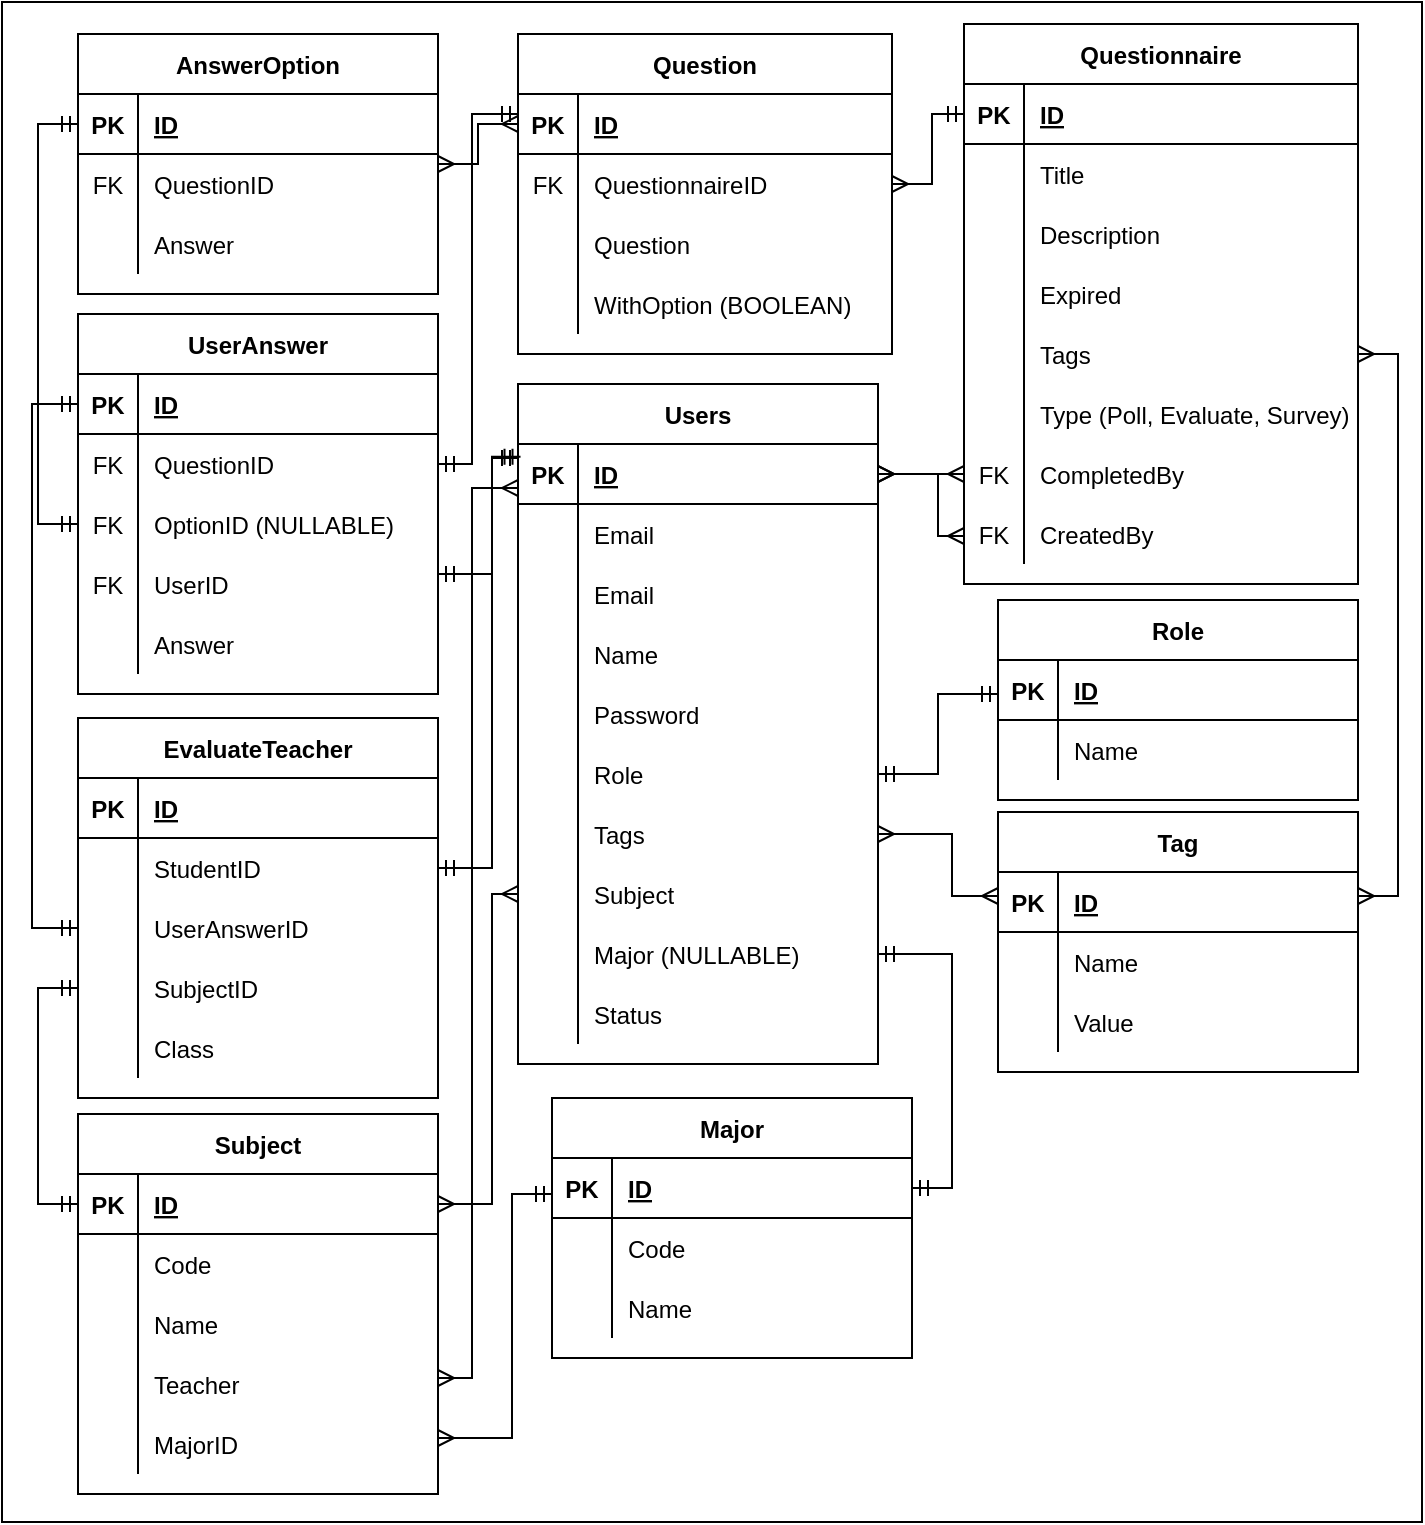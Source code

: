 <mxfile version="17.4.2" type="device"><diagram id="3YgNEYQCMp4vvyqyQQeT" name="erd"><mxGraphModel dx="1407" dy="913" grid="1" gridSize="10" guides="1" tooltips="1" connect="1" arrows="1" fold="1" page="1" pageScale="1" pageWidth="850" pageHeight="1100" math="0" shadow="0"><root><mxCell id="0"/><mxCell id="1" parent="0"/><mxCell id="b_X0s2u22lbm7Nr2Zkq0-20" value="" style="rounded=0;whiteSpace=wrap;html=1;" vertex="1" parent="1"><mxGeometry x="55" y="82" width="710" height="760" as="geometry"/></mxCell><mxCell id="YZ8u1gc_6XHTJuvdnjPR-2" value="Users" style="shape=table;startSize=30;container=1;collapsible=1;childLayout=tableLayout;fixedRows=1;rowLines=0;fontStyle=1;align=center;resizeLast=1;" parent="1" vertex="1"><mxGeometry x="313" y="273" width="180" height="340" as="geometry"/></mxCell><mxCell id="YZ8u1gc_6XHTJuvdnjPR-3" value="" style="shape=tableRow;horizontal=0;startSize=0;swimlaneHead=0;swimlaneBody=0;fillColor=none;collapsible=0;dropTarget=0;points=[[0,0.5],[1,0.5]];portConstraint=eastwest;top=0;left=0;right=0;bottom=1;" parent="YZ8u1gc_6XHTJuvdnjPR-2" vertex="1"><mxGeometry y="30" width="180" height="30" as="geometry"/></mxCell><mxCell id="YZ8u1gc_6XHTJuvdnjPR-4" value="PK" style="shape=partialRectangle;connectable=0;fillColor=none;top=0;left=0;bottom=0;right=0;fontStyle=1;overflow=hidden;" parent="YZ8u1gc_6XHTJuvdnjPR-3" vertex="1"><mxGeometry width="30" height="30" as="geometry"><mxRectangle width="30" height="30" as="alternateBounds"/></mxGeometry></mxCell><mxCell id="YZ8u1gc_6XHTJuvdnjPR-5" value="ID" style="shape=partialRectangle;connectable=0;fillColor=none;top=0;left=0;bottom=0;right=0;align=left;spacingLeft=6;fontStyle=5;overflow=hidden;" parent="YZ8u1gc_6XHTJuvdnjPR-3" vertex="1"><mxGeometry x="30" width="150" height="30" as="geometry"><mxRectangle width="150" height="30" as="alternateBounds"/></mxGeometry></mxCell><mxCell id="_984XQsvnA3nPtuHaX0--19" value="" style="shape=tableRow;horizontal=0;startSize=0;swimlaneHead=0;swimlaneBody=0;fillColor=none;collapsible=0;dropTarget=0;points=[[0,0.5],[1,0.5]];portConstraint=eastwest;top=0;left=0;right=0;bottom=0;" parent="YZ8u1gc_6XHTJuvdnjPR-2" vertex="1"><mxGeometry y="60" width="180" height="30" as="geometry"/></mxCell><mxCell id="_984XQsvnA3nPtuHaX0--20" value="" style="shape=partialRectangle;connectable=0;fillColor=none;top=0;left=0;bottom=0;right=0;editable=1;overflow=hidden;" parent="_984XQsvnA3nPtuHaX0--19" vertex="1"><mxGeometry width="30" height="30" as="geometry"><mxRectangle width="30" height="30" as="alternateBounds"/></mxGeometry></mxCell><mxCell id="_984XQsvnA3nPtuHaX0--21" value="Email" style="shape=partialRectangle;connectable=0;fillColor=none;top=0;left=0;bottom=0;right=0;align=left;spacingLeft=6;overflow=hidden;" parent="_984XQsvnA3nPtuHaX0--19" vertex="1"><mxGeometry x="30" width="150" height="30" as="geometry"><mxRectangle width="150" height="30" as="alternateBounds"/></mxGeometry></mxCell><mxCell id="YZ8u1gc_6XHTJuvdnjPR-6" value="" style="shape=tableRow;horizontal=0;startSize=0;swimlaneHead=0;swimlaneBody=0;fillColor=none;collapsible=0;dropTarget=0;points=[[0,0.5],[1,0.5]];portConstraint=eastwest;top=0;left=0;right=0;bottom=0;" parent="YZ8u1gc_6XHTJuvdnjPR-2" vertex="1"><mxGeometry y="90" width="180" height="30" as="geometry"/></mxCell><mxCell id="YZ8u1gc_6XHTJuvdnjPR-7" value="" style="shape=partialRectangle;connectable=0;fillColor=none;top=0;left=0;bottom=0;right=0;editable=1;overflow=hidden;" parent="YZ8u1gc_6XHTJuvdnjPR-6" vertex="1"><mxGeometry width="30" height="30" as="geometry"><mxRectangle width="30" height="30" as="alternateBounds"/></mxGeometry></mxCell><mxCell id="YZ8u1gc_6XHTJuvdnjPR-8" value="Email" style="shape=partialRectangle;connectable=0;fillColor=none;top=0;left=0;bottom=0;right=0;align=left;spacingLeft=6;overflow=hidden;" parent="YZ8u1gc_6XHTJuvdnjPR-6" vertex="1"><mxGeometry x="30" width="150" height="30" as="geometry"><mxRectangle width="150" height="30" as="alternateBounds"/></mxGeometry></mxCell><mxCell id="YZ8u1gc_6XHTJuvdnjPR-9" value="" style="shape=tableRow;horizontal=0;startSize=0;swimlaneHead=0;swimlaneBody=0;fillColor=none;collapsible=0;dropTarget=0;points=[[0,0.5],[1,0.5]];portConstraint=eastwest;top=0;left=0;right=0;bottom=0;" parent="YZ8u1gc_6XHTJuvdnjPR-2" vertex="1"><mxGeometry y="120" width="180" height="30" as="geometry"/></mxCell><mxCell id="YZ8u1gc_6XHTJuvdnjPR-10" value="" style="shape=partialRectangle;connectable=0;fillColor=none;top=0;left=0;bottom=0;right=0;editable=1;overflow=hidden;" parent="YZ8u1gc_6XHTJuvdnjPR-9" vertex="1"><mxGeometry width="30" height="30" as="geometry"><mxRectangle width="30" height="30" as="alternateBounds"/></mxGeometry></mxCell><mxCell id="YZ8u1gc_6XHTJuvdnjPR-11" value="Name" style="shape=partialRectangle;connectable=0;fillColor=none;top=0;left=0;bottom=0;right=0;align=left;spacingLeft=6;overflow=hidden;" parent="YZ8u1gc_6XHTJuvdnjPR-9" vertex="1"><mxGeometry x="30" width="150" height="30" as="geometry"><mxRectangle width="150" height="30" as="alternateBounds"/></mxGeometry></mxCell><mxCell id="YZ8u1gc_6XHTJuvdnjPR-12" value="" style="shape=tableRow;horizontal=0;startSize=0;swimlaneHead=0;swimlaneBody=0;fillColor=none;collapsible=0;dropTarget=0;points=[[0,0.5],[1,0.5]];portConstraint=eastwest;top=0;left=0;right=0;bottom=0;" parent="YZ8u1gc_6XHTJuvdnjPR-2" vertex="1"><mxGeometry y="150" width="180" height="30" as="geometry"/></mxCell><mxCell id="YZ8u1gc_6XHTJuvdnjPR-13" value="" style="shape=partialRectangle;connectable=0;fillColor=none;top=0;left=0;bottom=0;right=0;editable=1;overflow=hidden;" parent="YZ8u1gc_6XHTJuvdnjPR-12" vertex="1"><mxGeometry width="30" height="30" as="geometry"><mxRectangle width="30" height="30" as="alternateBounds"/></mxGeometry></mxCell><mxCell id="YZ8u1gc_6XHTJuvdnjPR-14" value="Password" style="shape=partialRectangle;connectable=0;fillColor=none;top=0;left=0;bottom=0;right=0;align=left;spacingLeft=6;overflow=hidden;" parent="YZ8u1gc_6XHTJuvdnjPR-12" vertex="1"><mxGeometry x="30" width="150" height="30" as="geometry"><mxRectangle width="150" height="30" as="alternateBounds"/></mxGeometry></mxCell><mxCell id="YZ8u1gc_6XHTJuvdnjPR-15" value="" style="shape=tableRow;horizontal=0;startSize=0;swimlaneHead=0;swimlaneBody=0;fillColor=none;collapsible=0;dropTarget=0;points=[[0,0.5],[1,0.5]];portConstraint=eastwest;top=0;left=0;right=0;bottom=0;" parent="YZ8u1gc_6XHTJuvdnjPR-2" vertex="1"><mxGeometry y="180" width="180" height="30" as="geometry"/></mxCell><mxCell id="YZ8u1gc_6XHTJuvdnjPR-16" value="" style="shape=partialRectangle;connectable=0;fillColor=none;top=0;left=0;bottom=0;right=0;editable=1;overflow=hidden;" parent="YZ8u1gc_6XHTJuvdnjPR-15" vertex="1"><mxGeometry width="30" height="30" as="geometry"><mxRectangle width="30" height="30" as="alternateBounds"/></mxGeometry></mxCell><mxCell id="YZ8u1gc_6XHTJuvdnjPR-17" value="Role" style="shape=partialRectangle;connectable=0;fillColor=none;top=0;left=0;bottom=0;right=0;align=left;spacingLeft=6;overflow=hidden;" parent="YZ8u1gc_6XHTJuvdnjPR-15" vertex="1"><mxGeometry x="30" width="150" height="30" as="geometry"><mxRectangle width="150" height="30" as="alternateBounds"/></mxGeometry></mxCell><mxCell id="YZ8u1gc_6XHTJuvdnjPR-18" value="" style="shape=tableRow;horizontal=0;startSize=0;swimlaneHead=0;swimlaneBody=0;fillColor=none;collapsible=0;dropTarget=0;points=[[0,0.5],[1,0.5]];portConstraint=eastwest;top=0;left=0;right=0;bottom=0;" parent="YZ8u1gc_6XHTJuvdnjPR-2" vertex="1"><mxGeometry y="210" width="180" height="30" as="geometry"/></mxCell><mxCell id="YZ8u1gc_6XHTJuvdnjPR-19" value="" style="shape=partialRectangle;connectable=0;fillColor=none;top=0;left=0;bottom=0;right=0;editable=1;overflow=hidden;" parent="YZ8u1gc_6XHTJuvdnjPR-18" vertex="1"><mxGeometry width="30" height="30" as="geometry"><mxRectangle width="30" height="30" as="alternateBounds"/></mxGeometry></mxCell><mxCell id="YZ8u1gc_6XHTJuvdnjPR-20" value="Tags" style="shape=partialRectangle;connectable=0;fillColor=none;top=0;left=0;bottom=0;right=0;align=left;spacingLeft=6;overflow=hidden;" parent="YZ8u1gc_6XHTJuvdnjPR-18" vertex="1"><mxGeometry x="30" width="150" height="30" as="geometry"><mxRectangle width="150" height="30" as="alternateBounds"/></mxGeometry></mxCell><mxCell id="_984XQsvnA3nPtuHaX0--1" value="" style="shape=tableRow;horizontal=0;startSize=0;swimlaneHead=0;swimlaneBody=0;fillColor=none;collapsible=0;dropTarget=0;points=[[0,0.5],[1,0.5]];portConstraint=eastwest;top=0;left=0;right=0;bottom=0;" parent="YZ8u1gc_6XHTJuvdnjPR-2" vertex="1"><mxGeometry y="240" width="180" height="30" as="geometry"/></mxCell><mxCell id="_984XQsvnA3nPtuHaX0--2" value="" style="shape=partialRectangle;connectable=0;fillColor=none;top=0;left=0;bottom=0;right=0;editable=1;overflow=hidden;" parent="_984XQsvnA3nPtuHaX0--1" vertex="1"><mxGeometry width="30" height="30" as="geometry"><mxRectangle width="30" height="30" as="alternateBounds"/></mxGeometry></mxCell><mxCell id="_984XQsvnA3nPtuHaX0--3" value="Subject" style="shape=partialRectangle;connectable=0;fillColor=none;top=0;left=0;bottom=0;right=0;align=left;spacingLeft=6;overflow=hidden;" parent="_984XQsvnA3nPtuHaX0--1" vertex="1"><mxGeometry x="30" width="150" height="30" as="geometry"><mxRectangle width="150" height="30" as="alternateBounds"/></mxGeometry></mxCell><mxCell id="_984XQsvnA3nPtuHaX0--4" value="" style="shape=tableRow;horizontal=0;startSize=0;swimlaneHead=0;swimlaneBody=0;fillColor=none;collapsible=0;dropTarget=0;points=[[0,0.5],[1,0.5]];portConstraint=eastwest;top=0;left=0;right=0;bottom=0;" parent="YZ8u1gc_6XHTJuvdnjPR-2" vertex="1"><mxGeometry y="270" width="180" height="30" as="geometry"/></mxCell><mxCell id="_984XQsvnA3nPtuHaX0--5" value="" style="shape=partialRectangle;connectable=0;fillColor=none;top=0;left=0;bottom=0;right=0;editable=1;overflow=hidden;" parent="_984XQsvnA3nPtuHaX0--4" vertex="1"><mxGeometry width="30" height="30" as="geometry"><mxRectangle width="30" height="30" as="alternateBounds"/></mxGeometry></mxCell><mxCell id="_984XQsvnA3nPtuHaX0--6" value="Major (NULLABLE)" style="shape=partialRectangle;connectable=0;fillColor=none;top=0;left=0;bottom=0;right=0;align=left;spacingLeft=6;overflow=hidden;" parent="_984XQsvnA3nPtuHaX0--4" vertex="1"><mxGeometry x="30" width="150" height="30" as="geometry"><mxRectangle width="150" height="30" as="alternateBounds"/></mxGeometry></mxCell><mxCell id="_984XQsvnA3nPtuHaX0--7" value="" style="shape=tableRow;horizontal=0;startSize=0;swimlaneHead=0;swimlaneBody=0;fillColor=none;collapsible=0;dropTarget=0;points=[[0,0.5],[1,0.5]];portConstraint=eastwest;top=0;left=0;right=0;bottom=0;" parent="YZ8u1gc_6XHTJuvdnjPR-2" vertex="1"><mxGeometry y="300" width="180" height="30" as="geometry"/></mxCell><mxCell id="_984XQsvnA3nPtuHaX0--8" value="" style="shape=partialRectangle;connectable=0;fillColor=none;top=0;left=0;bottom=0;right=0;editable=1;overflow=hidden;" parent="_984XQsvnA3nPtuHaX0--7" vertex="1"><mxGeometry width="30" height="30" as="geometry"><mxRectangle width="30" height="30" as="alternateBounds"/></mxGeometry></mxCell><mxCell id="_984XQsvnA3nPtuHaX0--9" value="Status" style="shape=partialRectangle;connectable=0;fillColor=none;top=0;left=0;bottom=0;right=0;align=left;spacingLeft=6;overflow=hidden;" parent="_984XQsvnA3nPtuHaX0--7" vertex="1"><mxGeometry x="30" width="150" height="30" as="geometry"><mxRectangle width="150" height="30" as="alternateBounds"/></mxGeometry></mxCell><mxCell id="YZ8u1gc_6XHTJuvdnjPR-21" value="Subject" style="shape=table;startSize=30;container=1;collapsible=1;childLayout=tableLayout;fixedRows=1;rowLines=0;fontStyle=1;align=center;resizeLast=1;" parent="1" vertex="1"><mxGeometry x="93" y="638" width="180" height="190" as="geometry"/></mxCell><mxCell id="YZ8u1gc_6XHTJuvdnjPR-22" value="" style="shape=tableRow;horizontal=0;startSize=0;swimlaneHead=0;swimlaneBody=0;fillColor=none;collapsible=0;dropTarget=0;points=[[0,0.5],[1,0.5]];portConstraint=eastwest;top=0;left=0;right=0;bottom=1;" parent="YZ8u1gc_6XHTJuvdnjPR-21" vertex="1"><mxGeometry y="30" width="180" height="30" as="geometry"/></mxCell><mxCell id="YZ8u1gc_6XHTJuvdnjPR-23" value="PK" style="shape=partialRectangle;connectable=0;fillColor=none;top=0;left=0;bottom=0;right=0;fontStyle=1;overflow=hidden;" parent="YZ8u1gc_6XHTJuvdnjPR-22" vertex="1"><mxGeometry width="30" height="30" as="geometry"><mxRectangle width="30" height="30" as="alternateBounds"/></mxGeometry></mxCell><mxCell id="YZ8u1gc_6XHTJuvdnjPR-24" value="ID" style="shape=partialRectangle;connectable=0;fillColor=none;top=0;left=0;bottom=0;right=0;align=left;spacingLeft=6;fontStyle=5;overflow=hidden;" parent="YZ8u1gc_6XHTJuvdnjPR-22" vertex="1"><mxGeometry x="30" width="150" height="30" as="geometry"><mxRectangle width="150" height="30" as="alternateBounds"/></mxGeometry></mxCell><mxCell id="YZ8u1gc_6XHTJuvdnjPR-25" value="" style="shape=tableRow;horizontal=0;startSize=0;swimlaneHead=0;swimlaneBody=0;fillColor=none;collapsible=0;dropTarget=0;points=[[0,0.5],[1,0.5]];portConstraint=eastwest;top=0;left=0;right=0;bottom=0;" parent="YZ8u1gc_6XHTJuvdnjPR-21" vertex="1"><mxGeometry y="60" width="180" height="30" as="geometry"/></mxCell><mxCell id="YZ8u1gc_6XHTJuvdnjPR-26" value="" style="shape=partialRectangle;connectable=0;fillColor=none;top=0;left=0;bottom=0;right=0;editable=1;overflow=hidden;" parent="YZ8u1gc_6XHTJuvdnjPR-25" vertex="1"><mxGeometry width="30" height="30" as="geometry"><mxRectangle width="30" height="30" as="alternateBounds"/></mxGeometry></mxCell><mxCell id="YZ8u1gc_6XHTJuvdnjPR-27" value="Code" style="shape=partialRectangle;connectable=0;fillColor=none;top=0;left=0;bottom=0;right=0;align=left;spacingLeft=6;overflow=hidden;" parent="YZ8u1gc_6XHTJuvdnjPR-25" vertex="1"><mxGeometry x="30" width="150" height="30" as="geometry"><mxRectangle width="150" height="30" as="alternateBounds"/></mxGeometry></mxCell><mxCell id="YZ8u1gc_6XHTJuvdnjPR-28" value="" style="shape=tableRow;horizontal=0;startSize=0;swimlaneHead=0;swimlaneBody=0;fillColor=none;collapsible=0;dropTarget=0;points=[[0,0.5],[1,0.5]];portConstraint=eastwest;top=0;left=0;right=0;bottom=0;" parent="YZ8u1gc_6XHTJuvdnjPR-21" vertex="1"><mxGeometry y="90" width="180" height="30" as="geometry"/></mxCell><mxCell id="YZ8u1gc_6XHTJuvdnjPR-29" value="" style="shape=partialRectangle;connectable=0;fillColor=none;top=0;left=0;bottom=0;right=0;editable=1;overflow=hidden;" parent="YZ8u1gc_6XHTJuvdnjPR-28" vertex="1"><mxGeometry width="30" height="30" as="geometry"><mxRectangle width="30" height="30" as="alternateBounds"/></mxGeometry></mxCell><mxCell id="YZ8u1gc_6XHTJuvdnjPR-30" value="Name" style="shape=partialRectangle;connectable=0;fillColor=none;top=0;left=0;bottom=0;right=0;align=left;spacingLeft=6;overflow=hidden;" parent="YZ8u1gc_6XHTJuvdnjPR-28" vertex="1"><mxGeometry x="30" width="150" height="30" as="geometry"><mxRectangle width="150" height="30" as="alternateBounds"/></mxGeometry></mxCell><mxCell id="8GpTuyWVhC1dn6VK0BLq-1" value="" style="shape=tableRow;horizontal=0;startSize=0;swimlaneHead=0;swimlaneBody=0;fillColor=none;collapsible=0;dropTarget=0;points=[[0,0.5],[1,0.5]];portConstraint=eastwest;top=0;left=0;right=0;bottom=0;" parent="YZ8u1gc_6XHTJuvdnjPR-21" vertex="1"><mxGeometry y="120" width="180" height="30" as="geometry"/></mxCell><mxCell id="8GpTuyWVhC1dn6VK0BLq-2" value="" style="shape=partialRectangle;connectable=0;fillColor=none;top=0;left=0;bottom=0;right=0;editable=1;overflow=hidden;" parent="8GpTuyWVhC1dn6VK0BLq-1" vertex="1"><mxGeometry width="30" height="30" as="geometry"><mxRectangle width="30" height="30" as="alternateBounds"/></mxGeometry></mxCell><mxCell id="8GpTuyWVhC1dn6VK0BLq-3" value="Teacher" style="shape=partialRectangle;connectable=0;fillColor=none;top=0;left=0;bottom=0;right=0;align=left;spacingLeft=6;overflow=hidden;" parent="8GpTuyWVhC1dn6VK0BLq-1" vertex="1"><mxGeometry x="30" width="150" height="30" as="geometry"><mxRectangle width="150" height="30" as="alternateBounds"/></mxGeometry></mxCell><mxCell id="JrFqJiCWmNEmh9mzJrvE-1" value="" style="shape=tableRow;horizontal=0;startSize=0;swimlaneHead=0;swimlaneBody=0;fillColor=none;collapsible=0;dropTarget=0;points=[[0,0.5],[1,0.5]];portConstraint=eastwest;top=0;left=0;right=0;bottom=0;" parent="YZ8u1gc_6XHTJuvdnjPR-21" vertex="1"><mxGeometry y="150" width="180" height="30" as="geometry"/></mxCell><mxCell id="JrFqJiCWmNEmh9mzJrvE-2" value="" style="shape=partialRectangle;connectable=0;fillColor=none;top=0;left=0;bottom=0;right=0;editable=1;overflow=hidden;" parent="JrFqJiCWmNEmh9mzJrvE-1" vertex="1"><mxGeometry width="30" height="30" as="geometry"><mxRectangle width="30" height="30" as="alternateBounds"/></mxGeometry></mxCell><mxCell id="JrFqJiCWmNEmh9mzJrvE-3" value="MajorID" style="shape=partialRectangle;connectable=0;fillColor=none;top=0;left=0;bottom=0;right=0;align=left;spacingLeft=6;overflow=hidden;" parent="JrFqJiCWmNEmh9mzJrvE-1" vertex="1"><mxGeometry x="30" width="150" height="30" as="geometry"><mxRectangle width="150" height="30" as="alternateBounds"/></mxGeometry></mxCell><mxCell id="YZ8u1gc_6XHTJuvdnjPR-117" value="Role" style="shape=table;startSize=30;container=1;collapsible=1;childLayout=tableLayout;fixedRows=1;rowLines=0;fontStyle=1;align=center;resizeLast=1;" parent="1" vertex="1"><mxGeometry x="553" y="381" width="180" height="100" as="geometry"/></mxCell><mxCell id="YZ8u1gc_6XHTJuvdnjPR-118" value="" style="shape=tableRow;horizontal=0;startSize=0;swimlaneHead=0;swimlaneBody=0;fillColor=none;collapsible=0;dropTarget=0;points=[[0,0.5],[1,0.5]];portConstraint=eastwest;top=0;left=0;right=0;bottom=1;" parent="YZ8u1gc_6XHTJuvdnjPR-117" vertex="1"><mxGeometry y="30" width="180" height="30" as="geometry"/></mxCell><mxCell id="YZ8u1gc_6XHTJuvdnjPR-119" value="PK" style="shape=partialRectangle;connectable=0;fillColor=none;top=0;left=0;bottom=0;right=0;fontStyle=1;overflow=hidden;" parent="YZ8u1gc_6XHTJuvdnjPR-118" vertex="1"><mxGeometry width="30" height="30" as="geometry"><mxRectangle width="30" height="30" as="alternateBounds"/></mxGeometry></mxCell><mxCell id="YZ8u1gc_6XHTJuvdnjPR-120" value="ID" style="shape=partialRectangle;connectable=0;fillColor=none;top=0;left=0;bottom=0;right=0;align=left;spacingLeft=6;fontStyle=5;overflow=hidden;" parent="YZ8u1gc_6XHTJuvdnjPR-118" vertex="1"><mxGeometry x="30" width="150" height="30" as="geometry"><mxRectangle width="150" height="30" as="alternateBounds"/></mxGeometry></mxCell><mxCell id="YZ8u1gc_6XHTJuvdnjPR-121" value="" style="shape=tableRow;horizontal=0;startSize=0;swimlaneHead=0;swimlaneBody=0;fillColor=none;collapsible=0;dropTarget=0;points=[[0,0.5],[1,0.5]];portConstraint=eastwest;top=0;left=0;right=0;bottom=0;" parent="YZ8u1gc_6XHTJuvdnjPR-117" vertex="1"><mxGeometry y="60" width="180" height="30" as="geometry"/></mxCell><mxCell id="YZ8u1gc_6XHTJuvdnjPR-122" value="" style="shape=partialRectangle;connectable=0;fillColor=none;top=0;left=0;bottom=0;right=0;editable=1;overflow=hidden;" parent="YZ8u1gc_6XHTJuvdnjPR-121" vertex="1"><mxGeometry width="30" height="30" as="geometry"><mxRectangle width="30" height="30" as="alternateBounds"/></mxGeometry></mxCell><mxCell id="YZ8u1gc_6XHTJuvdnjPR-123" value="Name" style="shape=partialRectangle;connectable=0;fillColor=none;top=0;left=0;bottom=0;right=0;align=left;spacingLeft=6;overflow=hidden;" parent="YZ8u1gc_6XHTJuvdnjPR-121" vertex="1"><mxGeometry x="30" width="150" height="30" as="geometry"><mxRectangle width="150" height="30" as="alternateBounds"/></mxGeometry></mxCell><mxCell id="YZ8u1gc_6XHTJuvdnjPR-124" style="edgeStyle=orthogonalEdgeStyle;rounded=0;orthogonalLoop=1;jettySize=auto;html=1;startArrow=ERmandOne;startFill=0;endArrow=ERmandOne;endFill=0;" parent="1" source="YZ8u1gc_6XHTJuvdnjPR-15" target="YZ8u1gc_6XHTJuvdnjPR-118" edge="1"><mxGeometry relative="1" as="geometry"><Array as="points"><mxPoint x="523" y="468"/><mxPoint x="523" y="428"/></Array></mxGeometry></mxCell><mxCell id="YZ8u1gc_6XHTJuvdnjPR-137" value="Tag" style="shape=table;startSize=30;container=1;collapsible=1;childLayout=tableLayout;fixedRows=1;rowLines=0;fontStyle=1;align=center;resizeLast=1;" parent="1" vertex="1"><mxGeometry x="553" y="487" width="180" height="130" as="geometry"/></mxCell><mxCell id="YZ8u1gc_6XHTJuvdnjPR-138" value="" style="shape=tableRow;horizontal=0;startSize=0;swimlaneHead=0;swimlaneBody=0;fillColor=none;collapsible=0;dropTarget=0;points=[[0,0.5],[1,0.5]];portConstraint=eastwest;top=0;left=0;right=0;bottom=1;" parent="YZ8u1gc_6XHTJuvdnjPR-137" vertex="1"><mxGeometry y="30" width="180" height="30" as="geometry"/></mxCell><mxCell id="YZ8u1gc_6XHTJuvdnjPR-139" value="PK" style="shape=partialRectangle;connectable=0;fillColor=none;top=0;left=0;bottom=0;right=0;fontStyle=1;overflow=hidden;" parent="YZ8u1gc_6XHTJuvdnjPR-138" vertex="1"><mxGeometry width="30" height="30" as="geometry"><mxRectangle width="30" height="30" as="alternateBounds"/></mxGeometry></mxCell><mxCell id="YZ8u1gc_6XHTJuvdnjPR-140" value="ID" style="shape=partialRectangle;connectable=0;fillColor=none;top=0;left=0;bottom=0;right=0;align=left;spacingLeft=6;fontStyle=5;overflow=hidden;" parent="YZ8u1gc_6XHTJuvdnjPR-138" vertex="1"><mxGeometry x="30" width="150" height="30" as="geometry"><mxRectangle width="150" height="30" as="alternateBounds"/></mxGeometry></mxCell><mxCell id="YZ8u1gc_6XHTJuvdnjPR-141" value="" style="shape=tableRow;horizontal=0;startSize=0;swimlaneHead=0;swimlaneBody=0;fillColor=none;collapsible=0;dropTarget=0;points=[[0,0.5],[1,0.5]];portConstraint=eastwest;top=0;left=0;right=0;bottom=0;" parent="YZ8u1gc_6XHTJuvdnjPR-137" vertex="1"><mxGeometry y="60" width="180" height="30" as="geometry"/></mxCell><mxCell id="YZ8u1gc_6XHTJuvdnjPR-142" value="" style="shape=partialRectangle;connectable=0;fillColor=none;top=0;left=0;bottom=0;right=0;editable=1;overflow=hidden;" parent="YZ8u1gc_6XHTJuvdnjPR-141" vertex="1"><mxGeometry width="30" height="30" as="geometry"><mxRectangle width="30" height="30" as="alternateBounds"/></mxGeometry></mxCell><mxCell id="YZ8u1gc_6XHTJuvdnjPR-143" value="Name" style="shape=partialRectangle;connectable=0;fillColor=none;top=0;left=0;bottom=0;right=0;align=left;spacingLeft=6;overflow=hidden;" parent="YZ8u1gc_6XHTJuvdnjPR-141" vertex="1"><mxGeometry x="30" width="150" height="30" as="geometry"><mxRectangle width="150" height="30" as="alternateBounds"/></mxGeometry></mxCell><mxCell id="YZ8u1gc_6XHTJuvdnjPR-144" value="" style="shape=tableRow;horizontal=0;startSize=0;swimlaneHead=0;swimlaneBody=0;fillColor=none;collapsible=0;dropTarget=0;points=[[0,0.5],[1,0.5]];portConstraint=eastwest;top=0;left=0;right=0;bottom=0;" parent="YZ8u1gc_6XHTJuvdnjPR-137" vertex="1"><mxGeometry y="90" width="180" height="30" as="geometry"/></mxCell><mxCell id="YZ8u1gc_6XHTJuvdnjPR-145" value="" style="shape=partialRectangle;connectable=0;fillColor=none;top=0;left=0;bottom=0;right=0;editable=1;overflow=hidden;" parent="YZ8u1gc_6XHTJuvdnjPR-144" vertex="1"><mxGeometry width="30" height="30" as="geometry"><mxRectangle width="30" height="30" as="alternateBounds"/></mxGeometry></mxCell><mxCell id="YZ8u1gc_6XHTJuvdnjPR-146" value="Value" style="shape=partialRectangle;connectable=0;fillColor=none;top=0;left=0;bottom=0;right=0;align=left;spacingLeft=6;overflow=hidden;" parent="YZ8u1gc_6XHTJuvdnjPR-144" vertex="1"><mxGeometry x="30" width="150" height="30" as="geometry"><mxRectangle width="150" height="30" as="alternateBounds"/></mxGeometry></mxCell><mxCell id="q28TB4wGliQBKu55tVkL-1" value="Major" style="shape=table;startSize=30;container=1;collapsible=1;childLayout=tableLayout;fixedRows=1;rowLines=0;fontStyle=1;align=center;resizeLast=1;" parent="1" vertex="1"><mxGeometry x="330" y="630" width="180" height="130" as="geometry"/></mxCell><mxCell id="q28TB4wGliQBKu55tVkL-2" value="" style="shape=tableRow;horizontal=0;startSize=0;swimlaneHead=0;swimlaneBody=0;fillColor=none;collapsible=0;dropTarget=0;points=[[0,0.5],[1,0.5]];portConstraint=eastwest;top=0;left=0;right=0;bottom=1;" parent="q28TB4wGliQBKu55tVkL-1" vertex="1"><mxGeometry y="30" width="180" height="30" as="geometry"/></mxCell><mxCell id="q28TB4wGliQBKu55tVkL-3" value="PK" style="shape=partialRectangle;connectable=0;fillColor=none;top=0;left=0;bottom=0;right=0;fontStyle=1;overflow=hidden;" parent="q28TB4wGliQBKu55tVkL-2" vertex="1"><mxGeometry width="30" height="30" as="geometry"><mxRectangle width="30" height="30" as="alternateBounds"/></mxGeometry></mxCell><mxCell id="q28TB4wGliQBKu55tVkL-4" value="ID" style="shape=partialRectangle;connectable=0;fillColor=none;top=0;left=0;bottom=0;right=0;align=left;spacingLeft=6;fontStyle=5;overflow=hidden;" parent="q28TB4wGliQBKu55tVkL-2" vertex="1"><mxGeometry x="30" width="150" height="30" as="geometry"><mxRectangle width="150" height="30" as="alternateBounds"/></mxGeometry></mxCell><mxCell id="q28TB4wGliQBKu55tVkL-5" value="" style="shape=tableRow;horizontal=0;startSize=0;swimlaneHead=0;swimlaneBody=0;fillColor=none;collapsible=0;dropTarget=0;points=[[0,0.5],[1,0.5]];portConstraint=eastwest;top=0;left=0;right=0;bottom=0;" parent="q28TB4wGliQBKu55tVkL-1" vertex="1"><mxGeometry y="60" width="180" height="30" as="geometry"/></mxCell><mxCell id="q28TB4wGliQBKu55tVkL-6" value="" style="shape=partialRectangle;connectable=0;fillColor=none;top=0;left=0;bottom=0;right=0;editable=1;overflow=hidden;" parent="q28TB4wGliQBKu55tVkL-5" vertex="1"><mxGeometry width="30" height="30" as="geometry"><mxRectangle width="30" height="30" as="alternateBounds"/></mxGeometry></mxCell><mxCell id="q28TB4wGliQBKu55tVkL-7" value="Code" style="shape=partialRectangle;connectable=0;fillColor=none;top=0;left=0;bottom=0;right=0;align=left;spacingLeft=6;overflow=hidden;" parent="q28TB4wGliQBKu55tVkL-5" vertex="1"><mxGeometry x="30" width="150" height="30" as="geometry"><mxRectangle width="150" height="30" as="alternateBounds"/></mxGeometry></mxCell><mxCell id="q28TB4wGliQBKu55tVkL-8" value="" style="shape=tableRow;horizontal=0;startSize=0;swimlaneHead=0;swimlaneBody=0;fillColor=none;collapsible=0;dropTarget=0;points=[[0,0.5],[1,0.5]];portConstraint=eastwest;top=0;left=0;right=0;bottom=0;" parent="q28TB4wGliQBKu55tVkL-1" vertex="1"><mxGeometry y="90" width="180" height="30" as="geometry"/></mxCell><mxCell id="q28TB4wGliQBKu55tVkL-9" value="" style="shape=partialRectangle;connectable=0;fillColor=none;top=0;left=0;bottom=0;right=0;editable=1;overflow=hidden;" parent="q28TB4wGliQBKu55tVkL-8" vertex="1"><mxGeometry width="30" height="30" as="geometry"><mxRectangle width="30" height="30" as="alternateBounds"/></mxGeometry></mxCell><mxCell id="q28TB4wGliQBKu55tVkL-10" value="Name" style="shape=partialRectangle;connectable=0;fillColor=none;top=0;left=0;bottom=0;right=0;align=left;spacingLeft=6;overflow=hidden;" parent="q28TB4wGliQBKu55tVkL-8" vertex="1"><mxGeometry x="30" width="150" height="30" as="geometry"><mxRectangle width="150" height="30" as="alternateBounds"/></mxGeometry></mxCell><mxCell id="_984XQsvnA3nPtuHaX0--10" style="edgeStyle=orthogonalEdgeStyle;rounded=0;orthogonalLoop=1;jettySize=auto;html=1;endArrow=ERmany;endFill=0;startArrow=ERmany;startFill=0;" parent="1" source="YZ8u1gc_6XHTJuvdnjPR-18" target="YZ8u1gc_6XHTJuvdnjPR-138" edge="1"><mxGeometry relative="1" as="geometry"><Array as="points"><mxPoint x="530" y="498"/><mxPoint x="530" y="529"/></Array></mxGeometry></mxCell><mxCell id="_984XQsvnA3nPtuHaX0--11" style="edgeStyle=orthogonalEdgeStyle;rounded=0;orthogonalLoop=1;jettySize=auto;html=1;startArrow=ERmany;startFill=0;endArrow=ERmany;endFill=0;" parent="1" target="YZ8u1gc_6XHTJuvdnjPR-22" edge="1" source="_984XQsvnA3nPtuHaX0--1"><mxGeometry relative="1" as="geometry"><Array as="points"><mxPoint x="300" y="528"/><mxPoint x="300" y="683"/></Array><mxPoint x="313" y="518.0" as="sourcePoint"/></mxGeometry></mxCell><mxCell id="_984XQsvnA3nPtuHaX0--12" style="edgeStyle=orthogonalEdgeStyle;rounded=0;orthogonalLoop=1;jettySize=auto;html=1;startArrow=ERmandOne;startFill=0;endArrow=ERmandOne;endFill=0;exitX=1;exitY=0.5;exitDx=0;exitDy=0;" parent="1" target="q28TB4wGliQBKu55tVkL-2" edge="1" source="_984XQsvnA3nPtuHaX0--4"><mxGeometry relative="1" as="geometry"><Array as="points"><mxPoint x="530" y="558"/><mxPoint x="530" y="675"/></Array><mxPoint x="313" y="548.0" as="sourcePoint"/></mxGeometry></mxCell><mxCell id="_984XQsvnA3nPtuHaX0--23" value="Questionnaire" style="shape=table;startSize=30;container=1;collapsible=1;childLayout=tableLayout;fixedRows=1;rowLines=0;fontStyle=1;align=center;resizeLast=1;" parent="1" vertex="1"><mxGeometry x="536" y="93" width="197" height="280" as="geometry"/></mxCell><mxCell id="_984XQsvnA3nPtuHaX0--24" value="" style="shape=tableRow;horizontal=0;startSize=0;swimlaneHead=0;swimlaneBody=0;fillColor=none;collapsible=0;dropTarget=0;points=[[0,0.5],[1,0.5]];portConstraint=eastwest;top=0;left=0;right=0;bottom=1;" parent="_984XQsvnA3nPtuHaX0--23" vertex="1"><mxGeometry y="30" width="197" height="30" as="geometry"/></mxCell><mxCell id="_984XQsvnA3nPtuHaX0--25" value="PK" style="shape=partialRectangle;connectable=0;fillColor=none;top=0;left=0;bottom=0;right=0;fontStyle=1;overflow=hidden;" parent="_984XQsvnA3nPtuHaX0--24" vertex="1"><mxGeometry width="30" height="30" as="geometry"><mxRectangle width="30" height="30" as="alternateBounds"/></mxGeometry></mxCell><mxCell id="_984XQsvnA3nPtuHaX0--26" value="ID" style="shape=partialRectangle;connectable=0;fillColor=none;top=0;left=0;bottom=0;right=0;align=left;spacingLeft=6;fontStyle=5;overflow=hidden;" parent="_984XQsvnA3nPtuHaX0--24" vertex="1"><mxGeometry x="30" width="167" height="30" as="geometry"><mxRectangle width="167" height="30" as="alternateBounds"/></mxGeometry></mxCell><mxCell id="_984XQsvnA3nPtuHaX0--27" value="" style="shape=tableRow;horizontal=0;startSize=0;swimlaneHead=0;swimlaneBody=0;fillColor=none;collapsible=0;dropTarget=0;points=[[0,0.5],[1,0.5]];portConstraint=eastwest;top=0;left=0;right=0;bottom=0;" parent="_984XQsvnA3nPtuHaX0--23" vertex="1"><mxGeometry y="60" width="197" height="30" as="geometry"/></mxCell><mxCell id="_984XQsvnA3nPtuHaX0--28" value="" style="shape=partialRectangle;connectable=0;fillColor=none;top=0;left=0;bottom=0;right=0;editable=1;overflow=hidden;" parent="_984XQsvnA3nPtuHaX0--27" vertex="1"><mxGeometry width="30" height="30" as="geometry"><mxRectangle width="30" height="30" as="alternateBounds"/></mxGeometry></mxCell><mxCell id="_984XQsvnA3nPtuHaX0--29" value="Title" style="shape=partialRectangle;connectable=0;fillColor=none;top=0;left=0;bottom=0;right=0;align=left;spacingLeft=6;overflow=hidden;" parent="_984XQsvnA3nPtuHaX0--27" vertex="1"><mxGeometry x="30" width="167" height="30" as="geometry"><mxRectangle width="167" height="30" as="alternateBounds"/></mxGeometry></mxCell><mxCell id="_984XQsvnA3nPtuHaX0--30" value="" style="shape=tableRow;horizontal=0;startSize=0;swimlaneHead=0;swimlaneBody=0;fillColor=none;collapsible=0;dropTarget=0;points=[[0,0.5],[1,0.5]];portConstraint=eastwest;top=0;left=0;right=0;bottom=0;" parent="_984XQsvnA3nPtuHaX0--23" vertex="1"><mxGeometry y="90" width="197" height="30" as="geometry"/></mxCell><mxCell id="_984XQsvnA3nPtuHaX0--31" value="" style="shape=partialRectangle;connectable=0;fillColor=none;top=0;left=0;bottom=0;right=0;editable=1;overflow=hidden;" parent="_984XQsvnA3nPtuHaX0--30" vertex="1"><mxGeometry width="30" height="30" as="geometry"><mxRectangle width="30" height="30" as="alternateBounds"/></mxGeometry></mxCell><mxCell id="_984XQsvnA3nPtuHaX0--32" value="Description" style="shape=partialRectangle;connectable=0;fillColor=none;top=0;left=0;bottom=0;right=0;align=left;spacingLeft=6;overflow=hidden;" parent="_984XQsvnA3nPtuHaX0--30" vertex="1"><mxGeometry x="30" width="167" height="30" as="geometry"><mxRectangle width="167" height="30" as="alternateBounds"/></mxGeometry></mxCell><mxCell id="_984XQsvnA3nPtuHaX0--33" value="" style="shape=tableRow;horizontal=0;startSize=0;swimlaneHead=0;swimlaneBody=0;fillColor=none;collapsible=0;dropTarget=0;points=[[0,0.5],[1,0.5]];portConstraint=eastwest;top=0;left=0;right=0;bottom=0;" parent="_984XQsvnA3nPtuHaX0--23" vertex="1"><mxGeometry y="120" width="197" height="30" as="geometry"/></mxCell><mxCell id="_984XQsvnA3nPtuHaX0--34" value="" style="shape=partialRectangle;connectable=0;fillColor=none;top=0;left=0;bottom=0;right=0;editable=1;overflow=hidden;" parent="_984XQsvnA3nPtuHaX0--33" vertex="1"><mxGeometry width="30" height="30" as="geometry"><mxRectangle width="30" height="30" as="alternateBounds"/></mxGeometry></mxCell><mxCell id="_984XQsvnA3nPtuHaX0--35" value="Expired" style="shape=partialRectangle;connectable=0;fillColor=none;top=0;left=0;bottom=0;right=0;align=left;spacingLeft=6;overflow=hidden;" parent="_984XQsvnA3nPtuHaX0--33" vertex="1"><mxGeometry x="30" width="167" height="30" as="geometry"><mxRectangle width="167" height="30" as="alternateBounds"/></mxGeometry></mxCell><mxCell id="_984XQsvnA3nPtuHaX0--36" value="" style="shape=tableRow;horizontal=0;startSize=0;swimlaneHead=0;swimlaneBody=0;fillColor=none;collapsible=0;dropTarget=0;points=[[0,0.5],[1,0.5]];portConstraint=eastwest;top=0;left=0;right=0;bottom=0;" parent="_984XQsvnA3nPtuHaX0--23" vertex="1"><mxGeometry y="150" width="197" height="30" as="geometry"/></mxCell><mxCell id="_984XQsvnA3nPtuHaX0--37" value="" style="shape=partialRectangle;connectable=0;fillColor=none;top=0;left=0;bottom=0;right=0;editable=1;overflow=hidden;" parent="_984XQsvnA3nPtuHaX0--36" vertex="1"><mxGeometry width="30" height="30" as="geometry"><mxRectangle width="30" height="30" as="alternateBounds"/></mxGeometry></mxCell><mxCell id="_984XQsvnA3nPtuHaX0--38" value="Tags" style="shape=partialRectangle;connectable=0;fillColor=none;top=0;left=0;bottom=0;right=0;align=left;spacingLeft=6;overflow=hidden;" parent="_984XQsvnA3nPtuHaX0--36" vertex="1"><mxGeometry x="30" width="167" height="30" as="geometry"><mxRectangle width="167" height="30" as="alternateBounds"/></mxGeometry></mxCell><mxCell id="uUuxbCOlgMt_JCLvkL9j-2" value="" style="shape=tableRow;horizontal=0;startSize=0;swimlaneHead=0;swimlaneBody=0;fillColor=none;collapsible=0;dropTarget=0;points=[[0,0.5],[1,0.5]];portConstraint=eastwest;top=0;left=0;right=0;bottom=0;" parent="_984XQsvnA3nPtuHaX0--23" vertex="1"><mxGeometry y="180" width="197" height="30" as="geometry"/></mxCell><mxCell id="uUuxbCOlgMt_JCLvkL9j-3" value="" style="shape=partialRectangle;connectable=0;fillColor=none;top=0;left=0;bottom=0;right=0;editable=1;overflow=hidden;" parent="uUuxbCOlgMt_JCLvkL9j-2" vertex="1"><mxGeometry width="30" height="30" as="geometry"><mxRectangle width="30" height="30" as="alternateBounds"/></mxGeometry></mxCell><mxCell id="uUuxbCOlgMt_JCLvkL9j-4" value="Type (Poll, Evaluate, Survey)" style="shape=partialRectangle;connectable=0;fillColor=none;top=0;left=0;bottom=0;right=0;align=left;spacingLeft=6;overflow=hidden;" parent="uUuxbCOlgMt_JCLvkL9j-2" vertex="1"><mxGeometry x="30" width="167" height="30" as="geometry"><mxRectangle width="167" height="30" as="alternateBounds"/></mxGeometry></mxCell><mxCell id="_984XQsvnA3nPtuHaX0--39" value="" style="shape=tableRow;horizontal=0;startSize=0;swimlaneHead=0;swimlaneBody=0;fillColor=none;collapsible=0;dropTarget=0;points=[[0,0.5],[1,0.5]];portConstraint=eastwest;top=0;left=0;right=0;bottom=0;" parent="_984XQsvnA3nPtuHaX0--23" vertex="1"><mxGeometry y="210" width="197" height="30" as="geometry"/></mxCell><mxCell id="_984XQsvnA3nPtuHaX0--40" value="FK" style="shape=partialRectangle;connectable=0;fillColor=none;top=0;left=0;bottom=0;right=0;editable=1;overflow=hidden;" parent="_984XQsvnA3nPtuHaX0--39" vertex="1"><mxGeometry width="30" height="30" as="geometry"><mxRectangle width="30" height="30" as="alternateBounds"/></mxGeometry></mxCell><mxCell id="_984XQsvnA3nPtuHaX0--41" value="CompletedBy" style="shape=partialRectangle;connectable=0;fillColor=none;top=0;left=0;bottom=0;right=0;align=left;spacingLeft=6;overflow=hidden;" parent="_984XQsvnA3nPtuHaX0--39" vertex="1"><mxGeometry x="30" width="167" height="30" as="geometry"><mxRectangle width="167" height="30" as="alternateBounds"/></mxGeometry></mxCell><mxCell id="_984XQsvnA3nPtuHaX0--84" value="" style="shape=tableRow;horizontal=0;startSize=0;swimlaneHead=0;swimlaneBody=0;fillColor=none;collapsible=0;dropTarget=0;points=[[0,0.5],[1,0.5]];portConstraint=eastwest;top=0;left=0;right=0;bottom=0;" parent="_984XQsvnA3nPtuHaX0--23" vertex="1"><mxGeometry y="240" width="197" height="30" as="geometry"/></mxCell><mxCell id="_984XQsvnA3nPtuHaX0--85" value="FK" style="shape=partialRectangle;connectable=0;fillColor=none;top=0;left=0;bottom=0;right=0;editable=1;overflow=hidden;" parent="_984XQsvnA3nPtuHaX0--84" vertex="1"><mxGeometry width="30" height="30" as="geometry"><mxRectangle width="30" height="30" as="alternateBounds"/></mxGeometry></mxCell><mxCell id="_984XQsvnA3nPtuHaX0--86" value="CreatedBy" style="shape=partialRectangle;connectable=0;fillColor=none;top=0;left=0;bottom=0;right=0;align=left;spacingLeft=6;overflow=hidden;" parent="_984XQsvnA3nPtuHaX0--84" vertex="1"><mxGeometry x="30" width="167" height="30" as="geometry"><mxRectangle width="167" height="30" as="alternateBounds"/></mxGeometry></mxCell><mxCell id="_984XQsvnA3nPtuHaX0--42" value="Question" style="shape=table;startSize=30;container=1;collapsible=1;childLayout=tableLayout;fixedRows=1;rowLines=0;fontStyle=1;align=center;resizeLast=1;" parent="1" vertex="1"><mxGeometry x="313" y="98" width="187" height="160" as="geometry"/></mxCell><mxCell id="_984XQsvnA3nPtuHaX0--43" value="" style="shape=tableRow;horizontal=0;startSize=0;swimlaneHead=0;swimlaneBody=0;fillColor=none;collapsible=0;dropTarget=0;points=[[0,0.5],[1,0.5]];portConstraint=eastwest;top=0;left=0;right=0;bottom=1;" parent="_984XQsvnA3nPtuHaX0--42" vertex="1"><mxGeometry y="30" width="187" height="30" as="geometry"/></mxCell><mxCell id="_984XQsvnA3nPtuHaX0--44" value="PK" style="shape=partialRectangle;connectable=0;fillColor=none;top=0;left=0;bottom=0;right=0;fontStyle=1;overflow=hidden;" parent="_984XQsvnA3nPtuHaX0--43" vertex="1"><mxGeometry width="30" height="30" as="geometry"><mxRectangle width="30" height="30" as="alternateBounds"/></mxGeometry></mxCell><mxCell id="_984XQsvnA3nPtuHaX0--45" value="ID" style="shape=partialRectangle;connectable=0;fillColor=none;top=0;left=0;bottom=0;right=0;align=left;spacingLeft=6;fontStyle=5;overflow=hidden;" parent="_984XQsvnA3nPtuHaX0--43" vertex="1"><mxGeometry x="30" width="157" height="30" as="geometry"><mxRectangle width="157" height="30" as="alternateBounds"/></mxGeometry></mxCell><mxCell id="_984XQsvnA3nPtuHaX0--46" value="" style="shape=tableRow;horizontal=0;startSize=0;swimlaneHead=0;swimlaneBody=0;fillColor=none;collapsible=0;dropTarget=0;points=[[0,0.5],[1,0.5]];portConstraint=eastwest;top=0;left=0;right=0;bottom=0;" parent="_984XQsvnA3nPtuHaX0--42" vertex="1"><mxGeometry y="60" width="187" height="30" as="geometry"/></mxCell><mxCell id="_984XQsvnA3nPtuHaX0--47" value="FK" style="shape=partialRectangle;connectable=0;fillColor=none;top=0;left=0;bottom=0;right=0;editable=1;overflow=hidden;" parent="_984XQsvnA3nPtuHaX0--46" vertex="1"><mxGeometry width="30" height="30" as="geometry"><mxRectangle width="30" height="30" as="alternateBounds"/></mxGeometry></mxCell><mxCell id="_984XQsvnA3nPtuHaX0--48" value="QuestionnaireID" style="shape=partialRectangle;connectable=0;fillColor=none;top=0;left=0;bottom=0;right=0;align=left;spacingLeft=6;overflow=hidden;" parent="_984XQsvnA3nPtuHaX0--46" vertex="1"><mxGeometry x="30" width="157" height="30" as="geometry"><mxRectangle width="157" height="30" as="alternateBounds"/></mxGeometry></mxCell><mxCell id="_984XQsvnA3nPtuHaX0--49" value="" style="shape=tableRow;horizontal=0;startSize=0;swimlaneHead=0;swimlaneBody=0;fillColor=none;collapsible=0;dropTarget=0;points=[[0,0.5],[1,0.5]];portConstraint=eastwest;top=0;left=0;right=0;bottom=0;" parent="_984XQsvnA3nPtuHaX0--42" vertex="1"><mxGeometry y="90" width="187" height="30" as="geometry"/></mxCell><mxCell id="_984XQsvnA3nPtuHaX0--50" value="" style="shape=partialRectangle;connectable=0;fillColor=none;top=0;left=0;bottom=0;right=0;editable=1;overflow=hidden;" parent="_984XQsvnA3nPtuHaX0--49" vertex="1"><mxGeometry width="30" height="30" as="geometry"><mxRectangle width="30" height="30" as="alternateBounds"/></mxGeometry></mxCell><mxCell id="_984XQsvnA3nPtuHaX0--51" value="Question" style="shape=partialRectangle;connectable=0;fillColor=none;top=0;left=0;bottom=0;right=0;align=left;spacingLeft=6;overflow=hidden;" parent="_984XQsvnA3nPtuHaX0--49" vertex="1"><mxGeometry x="30" width="157" height="30" as="geometry"><mxRectangle width="157" height="30" as="alternateBounds"/></mxGeometry></mxCell><mxCell id="_984XQsvnA3nPtuHaX0--52" value="" style="shape=tableRow;horizontal=0;startSize=0;swimlaneHead=0;swimlaneBody=0;fillColor=none;collapsible=0;dropTarget=0;points=[[0,0.5],[1,0.5]];portConstraint=eastwest;top=0;left=0;right=0;bottom=0;" parent="_984XQsvnA3nPtuHaX0--42" vertex="1"><mxGeometry y="120" width="187" height="30" as="geometry"/></mxCell><mxCell id="_984XQsvnA3nPtuHaX0--53" value="" style="shape=partialRectangle;connectable=0;fillColor=none;top=0;left=0;bottom=0;right=0;editable=1;overflow=hidden;" parent="_984XQsvnA3nPtuHaX0--52" vertex="1"><mxGeometry width="30" height="30" as="geometry"><mxRectangle width="30" height="30" as="alternateBounds"/></mxGeometry></mxCell><mxCell id="_984XQsvnA3nPtuHaX0--54" value="WithOption (BOOLEAN)" style="shape=partialRectangle;connectable=0;fillColor=none;top=0;left=0;bottom=0;right=0;align=left;spacingLeft=6;overflow=hidden;" parent="_984XQsvnA3nPtuHaX0--52" vertex="1"><mxGeometry x="30" width="157" height="30" as="geometry"><mxRectangle width="157" height="30" as="alternateBounds"/></mxGeometry></mxCell><mxCell id="_984XQsvnA3nPtuHaX0--89" style="edgeStyle=orthogonalEdgeStyle;rounded=0;orthogonalLoop=1;jettySize=auto;html=1;startArrow=ERmany;startFill=0;endArrow=ERmany;endFill=0;" parent="1" source="_984XQsvnA3nPtuHaX0--62" target="_984XQsvnA3nPtuHaX0--43" edge="1"><mxGeometry relative="1" as="geometry"><mxPoint x="313" y="163" as="targetPoint"/></mxGeometry></mxCell><mxCell id="_984XQsvnA3nPtuHaX0--62" value="AnswerOption" style="shape=table;startSize=30;container=1;collapsible=1;childLayout=tableLayout;fixedRows=1;rowLines=0;fontStyle=1;align=center;resizeLast=1;" parent="1" vertex="1"><mxGeometry x="93" y="98" width="180" height="130" as="geometry"/></mxCell><mxCell id="_984XQsvnA3nPtuHaX0--63" value="" style="shape=tableRow;horizontal=0;startSize=0;swimlaneHead=0;swimlaneBody=0;fillColor=none;collapsible=0;dropTarget=0;points=[[0,0.5],[1,0.5]];portConstraint=eastwest;top=0;left=0;right=0;bottom=1;" parent="_984XQsvnA3nPtuHaX0--62" vertex="1"><mxGeometry y="30" width="180" height="30" as="geometry"/></mxCell><mxCell id="_984XQsvnA3nPtuHaX0--64" value="PK" style="shape=partialRectangle;connectable=0;fillColor=none;top=0;left=0;bottom=0;right=0;fontStyle=1;overflow=hidden;" parent="_984XQsvnA3nPtuHaX0--63" vertex="1"><mxGeometry width="30" height="30" as="geometry"><mxRectangle width="30" height="30" as="alternateBounds"/></mxGeometry></mxCell><mxCell id="_984XQsvnA3nPtuHaX0--65" value="ID" style="shape=partialRectangle;connectable=0;fillColor=none;top=0;left=0;bottom=0;right=0;align=left;spacingLeft=6;fontStyle=5;overflow=hidden;" parent="_984XQsvnA3nPtuHaX0--63" vertex="1"><mxGeometry x="30" width="150" height="30" as="geometry"><mxRectangle width="150" height="30" as="alternateBounds"/></mxGeometry></mxCell><mxCell id="_984XQsvnA3nPtuHaX0--66" value="" style="shape=tableRow;horizontal=0;startSize=0;swimlaneHead=0;swimlaneBody=0;fillColor=none;collapsible=0;dropTarget=0;points=[[0,0.5],[1,0.5]];portConstraint=eastwest;top=0;left=0;right=0;bottom=0;" parent="_984XQsvnA3nPtuHaX0--62" vertex="1"><mxGeometry y="60" width="180" height="30" as="geometry"/></mxCell><mxCell id="_984XQsvnA3nPtuHaX0--67" value="FK" style="shape=partialRectangle;connectable=0;fillColor=none;top=0;left=0;bottom=0;right=0;editable=1;overflow=hidden;" parent="_984XQsvnA3nPtuHaX0--66" vertex="1"><mxGeometry width="30" height="30" as="geometry"><mxRectangle width="30" height="30" as="alternateBounds"/></mxGeometry></mxCell><mxCell id="_984XQsvnA3nPtuHaX0--68" value="QuestionID" style="shape=partialRectangle;connectable=0;fillColor=none;top=0;left=0;bottom=0;right=0;align=left;spacingLeft=6;overflow=hidden;" parent="_984XQsvnA3nPtuHaX0--66" vertex="1"><mxGeometry x="30" width="150" height="30" as="geometry"><mxRectangle width="150" height="30" as="alternateBounds"/></mxGeometry></mxCell><mxCell id="_984XQsvnA3nPtuHaX0--69" value="" style="shape=tableRow;horizontal=0;startSize=0;swimlaneHead=0;swimlaneBody=0;fillColor=none;collapsible=0;dropTarget=0;points=[[0,0.5],[1,0.5]];portConstraint=eastwest;top=0;left=0;right=0;bottom=0;" parent="_984XQsvnA3nPtuHaX0--62" vertex="1"><mxGeometry y="90" width="180" height="30" as="geometry"/></mxCell><mxCell id="_984XQsvnA3nPtuHaX0--70" value="" style="shape=partialRectangle;connectable=0;fillColor=none;top=0;left=0;bottom=0;right=0;editable=1;overflow=hidden;" parent="_984XQsvnA3nPtuHaX0--69" vertex="1"><mxGeometry width="30" height="30" as="geometry"><mxRectangle width="30" height="30" as="alternateBounds"/></mxGeometry></mxCell><mxCell id="_984XQsvnA3nPtuHaX0--71" value="Answer" style="shape=partialRectangle;connectable=0;fillColor=none;top=0;left=0;bottom=0;right=0;align=left;spacingLeft=6;overflow=hidden;" parent="_984XQsvnA3nPtuHaX0--69" vertex="1"><mxGeometry x="30" width="150" height="30" as="geometry"><mxRectangle width="150" height="30" as="alternateBounds"/></mxGeometry></mxCell><mxCell id="_984XQsvnA3nPtuHaX0--82" style="edgeStyle=orthogonalEdgeStyle;rounded=0;orthogonalLoop=1;jettySize=auto;html=1;startArrow=ERmany;startFill=0;endArrow=ERmany;endFill=0;exitX=1;exitY=0.5;exitDx=0;exitDy=0;" parent="1" source="_984XQsvnA3nPtuHaX0--36" target="YZ8u1gc_6XHTJuvdnjPR-138" edge="1"><mxGeometry relative="1" as="geometry"><mxPoint x="843" y="523.0" as="sourcePoint"/><Array as="points"><mxPoint x="753" y="258"/><mxPoint x="753" y="529"/></Array></mxGeometry></mxCell><mxCell id="_984XQsvnA3nPtuHaX0--83" style="edgeStyle=orthogonalEdgeStyle;rounded=0;orthogonalLoop=1;jettySize=auto;html=1;startArrow=ERmany;startFill=0;endArrow=ERmany;endFill=0;" parent="1" source="_984XQsvnA3nPtuHaX0--84" target="YZ8u1gc_6XHTJuvdnjPR-3" edge="1"><mxGeometry relative="1" as="geometry"><Array as="points"><mxPoint x="523" y="349"/><mxPoint x="523" y="318"/></Array></mxGeometry></mxCell><mxCell id="_984XQsvnA3nPtuHaX0--87" style="edgeStyle=orthogonalEdgeStyle;rounded=0;orthogonalLoop=1;jettySize=auto;html=1;startArrow=ERmany;startFill=0;endArrow=ERmany;endFill=0;" parent="1" source="_984XQsvnA3nPtuHaX0--39" target="YZ8u1gc_6XHTJuvdnjPR-3" edge="1"><mxGeometry relative="1" as="geometry"/></mxCell><mxCell id="_984XQsvnA3nPtuHaX0--88" style="edgeStyle=orthogonalEdgeStyle;rounded=0;orthogonalLoop=1;jettySize=auto;html=1;startArrow=ERmany;startFill=0;endArrow=ERmandOne;endFill=0;" parent="1" source="_984XQsvnA3nPtuHaX0--46" target="_984XQsvnA3nPtuHaX0--24" edge="1"><mxGeometry relative="1" as="geometry"/></mxCell><mxCell id="_984XQsvnA3nPtuHaX0--90" value="UserAnswer" style="shape=table;startSize=30;container=1;collapsible=1;childLayout=tableLayout;fixedRows=1;rowLines=0;fontStyle=1;align=center;resizeLast=1;" parent="1" vertex="1"><mxGeometry x="93" y="238" width="180" height="190" as="geometry"/></mxCell><mxCell id="_984XQsvnA3nPtuHaX0--91" value="" style="shape=tableRow;horizontal=0;startSize=0;swimlaneHead=0;swimlaneBody=0;fillColor=none;collapsible=0;dropTarget=0;points=[[0,0.5],[1,0.5]];portConstraint=eastwest;top=0;left=0;right=0;bottom=1;" parent="_984XQsvnA3nPtuHaX0--90" vertex="1"><mxGeometry y="30" width="180" height="30" as="geometry"/></mxCell><mxCell id="_984XQsvnA3nPtuHaX0--92" value="PK" style="shape=partialRectangle;connectable=0;fillColor=none;top=0;left=0;bottom=0;right=0;fontStyle=1;overflow=hidden;" parent="_984XQsvnA3nPtuHaX0--91" vertex="1"><mxGeometry width="30" height="30" as="geometry"><mxRectangle width="30" height="30" as="alternateBounds"/></mxGeometry></mxCell><mxCell id="_984XQsvnA3nPtuHaX0--93" value="ID" style="shape=partialRectangle;connectable=0;fillColor=none;top=0;left=0;bottom=0;right=0;align=left;spacingLeft=6;fontStyle=5;overflow=hidden;" parent="_984XQsvnA3nPtuHaX0--91" vertex="1"><mxGeometry x="30" width="150" height="30" as="geometry"><mxRectangle width="150" height="30" as="alternateBounds"/></mxGeometry></mxCell><mxCell id="_984XQsvnA3nPtuHaX0--94" value="" style="shape=tableRow;horizontal=0;startSize=0;swimlaneHead=0;swimlaneBody=0;fillColor=none;collapsible=0;dropTarget=0;points=[[0,0.5],[1,0.5]];portConstraint=eastwest;top=0;left=0;right=0;bottom=0;" parent="_984XQsvnA3nPtuHaX0--90" vertex="1"><mxGeometry y="60" width="180" height="30" as="geometry"/></mxCell><mxCell id="_984XQsvnA3nPtuHaX0--95" value="FK" style="shape=partialRectangle;connectable=0;fillColor=none;top=0;left=0;bottom=0;right=0;editable=1;overflow=hidden;" parent="_984XQsvnA3nPtuHaX0--94" vertex="1"><mxGeometry width="30" height="30" as="geometry"><mxRectangle width="30" height="30" as="alternateBounds"/></mxGeometry></mxCell><mxCell id="_984XQsvnA3nPtuHaX0--96" value="QuestionID" style="shape=partialRectangle;connectable=0;fillColor=none;top=0;left=0;bottom=0;right=0;align=left;spacingLeft=6;overflow=hidden;" parent="_984XQsvnA3nPtuHaX0--94" vertex="1"><mxGeometry x="30" width="150" height="30" as="geometry"><mxRectangle width="150" height="30" as="alternateBounds"/></mxGeometry></mxCell><mxCell id="_984XQsvnA3nPtuHaX0--97" value="" style="shape=tableRow;horizontal=0;startSize=0;swimlaneHead=0;swimlaneBody=0;fillColor=none;collapsible=0;dropTarget=0;points=[[0,0.5],[1,0.5]];portConstraint=eastwest;top=0;left=0;right=0;bottom=0;" parent="_984XQsvnA3nPtuHaX0--90" vertex="1"><mxGeometry y="90" width="180" height="30" as="geometry"/></mxCell><mxCell id="_984XQsvnA3nPtuHaX0--98" value="FK" style="shape=partialRectangle;connectable=0;fillColor=none;top=0;left=0;bottom=0;right=0;editable=1;overflow=hidden;" parent="_984XQsvnA3nPtuHaX0--97" vertex="1"><mxGeometry width="30" height="30" as="geometry"><mxRectangle width="30" height="30" as="alternateBounds"/></mxGeometry></mxCell><mxCell id="_984XQsvnA3nPtuHaX0--99" value="OptionID (NULLABLE)" style="shape=partialRectangle;connectable=0;fillColor=none;top=0;left=0;bottom=0;right=0;align=left;spacingLeft=6;overflow=hidden;" parent="_984XQsvnA3nPtuHaX0--97" vertex="1"><mxGeometry x="30" width="150" height="30" as="geometry"><mxRectangle width="150" height="30" as="alternateBounds"/></mxGeometry></mxCell><mxCell id="_984XQsvnA3nPtuHaX0--103" value="" style="shape=tableRow;horizontal=0;startSize=0;swimlaneHead=0;swimlaneBody=0;fillColor=none;collapsible=0;dropTarget=0;points=[[0,0.5],[1,0.5]];portConstraint=eastwest;top=0;left=0;right=0;bottom=0;" parent="_984XQsvnA3nPtuHaX0--90" vertex="1"><mxGeometry y="120" width="180" height="30" as="geometry"/></mxCell><mxCell id="_984XQsvnA3nPtuHaX0--104" value="FK" style="shape=partialRectangle;connectable=0;fillColor=none;top=0;left=0;bottom=0;right=0;editable=1;overflow=hidden;" parent="_984XQsvnA3nPtuHaX0--103" vertex="1"><mxGeometry width="30" height="30" as="geometry"><mxRectangle width="30" height="30" as="alternateBounds"/></mxGeometry></mxCell><mxCell id="_984XQsvnA3nPtuHaX0--105" value="UserID" style="shape=partialRectangle;connectable=0;fillColor=none;top=0;left=0;bottom=0;right=0;align=left;spacingLeft=6;overflow=hidden;" parent="_984XQsvnA3nPtuHaX0--103" vertex="1"><mxGeometry x="30" width="150" height="30" as="geometry"><mxRectangle width="150" height="30" as="alternateBounds"/></mxGeometry></mxCell><mxCell id="_984XQsvnA3nPtuHaX0--100" value="" style="shape=tableRow;horizontal=0;startSize=0;swimlaneHead=0;swimlaneBody=0;fillColor=none;collapsible=0;dropTarget=0;points=[[0,0.5],[1,0.5]];portConstraint=eastwest;top=0;left=0;right=0;bottom=0;" parent="_984XQsvnA3nPtuHaX0--90" vertex="1"><mxGeometry y="150" width="180" height="30" as="geometry"/></mxCell><mxCell id="_984XQsvnA3nPtuHaX0--101" value="" style="shape=partialRectangle;connectable=0;fillColor=none;top=0;left=0;bottom=0;right=0;editable=1;overflow=hidden;" parent="_984XQsvnA3nPtuHaX0--100" vertex="1"><mxGeometry width="30" height="30" as="geometry"><mxRectangle width="30" height="30" as="alternateBounds"/></mxGeometry></mxCell><mxCell id="_984XQsvnA3nPtuHaX0--102" value="Answer" style="shape=partialRectangle;connectable=0;fillColor=none;top=0;left=0;bottom=0;right=0;align=left;spacingLeft=6;overflow=hidden;" parent="_984XQsvnA3nPtuHaX0--100" vertex="1"><mxGeometry x="30" width="150" height="30" as="geometry"><mxRectangle width="150" height="30" as="alternateBounds"/></mxGeometry></mxCell><mxCell id="_984XQsvnA3nPtuHaX0--106" style="edgeStyle=orthogonalEdgeStyle;rounded=0;orthogonalLoop=1;jettySize=auto;html=1;startArrow=ERmandOne;startFill=0;endArrow=ERmandOne;endFill=0;" parent="1" source="_984XQsvnA3nPtuHaX0--103" target="YZ8u1gc_6XHTJuvdnjPR-3" edge="1"><mxGeometry relative="1" as="geometry"><mxPoint x="276" y="368.0" as="sourcePoint"/><mxPoint x="316" y="310" as="targetPoint"/><Array as="points"><mxPoint x="300" y="368"/><mxPoint x="300" y="310"/></Array></mxGeometry></mxCell><mxCell id="_984XQsvnA3nPtuHaX0--107" style="edgeStyle=orthogonalEdgeStyle;rounded=0;orthogonalLoop=1;jettySize=auto;html=1;startArrow=ERmandOne;startFill=0;endArrow=ERmandOne;endFill=0;" parent="1" source="_984XQsvnA3nPtuHaX0--97" target="_984XQsvnA3nPtuHaX0--63" edge="1"><mxGeometry relative="1" as="geometry"><Array as="points"><mxPoint x="73" y="343"/><mxPoint x="73" y="143"/></Array></mxGeometry></mxCell><mxCell id="_984XQsvnA3nPtuHaX0--108" style="edgeStyle=orthogonalEdgeStyle;rounded=0;orthogonalLoop=1;jettySize=auto;html=1;startArrow=ERmandOne;startFill=0;endArrow=ERmandOne;endFill=0;" parent="1" source="_984XQsvnA3nPtuHaX0--94" target="_984XQsvnA3nPtuHaX0--43" edge="1"><mxGeometry relative="1" as="geometry"><Array as="points"><mxPoint x="290" y="313"/><mxPoint x="290" y="138"/></Array><mxPoint x="313" y="133.091" as="targetPoint"/></mxGeometry></mxCell><mxCell id="8GpTuyWVhC1dn6VK0BLq-4" style="edgeStyle=orthogonalEdgeStyle;rounded=0;orthogonalLoop=1;jettySize=auto;html=1;startArrow=ERmany;startFill=0;endArrow=ERmandOne;endFill=0;" parent="1" source="JrFqJiCWmNEmh9mzJrvE-1" target="q28TB4wGliQBKu55tVkL-2" edge="1"><mxGeometry relative="1" as="geometry"><Array as="points"><mxPoint x="310" y="800"/><mxPoint x="310" y="678"/></Array></mxGeometry></mxCell><mxCell id="JrFqJiCWmNEmh9mzJrvE-4" style="edgeStyle=orthogonalEdgeStyle;rounded=0;orthogonalLoop=1;jettySize=auto;html=1;endArrow=ERmany;endFill=0;startArrow=ERmany;startFill=0;" parent="1" source="8GpTuyWVhC1dn6VK0BLq-1" target="YZ8u1gc_6XHTJuvdnjPR-3" edge="1"><mxGeometry relative="1" as="geometry"><mxPoint x="279.0" y="570" as="sourcePoint"/><mxPoint x="319" y="325" as="targetPoint"/><Array as="points"><mxPoint x="290" y="770"/><mxPoint x="290" y="325"/></Array></mxGeometry></mxCell><mxCell id="b_X0s2u22lbm7Nr2Zkq0-1" value="EvaluateTeacher" style="shape=table;startSize=30;container=1;collapsible=1;childLayout=tableLayout;fixedRows=1;rowLines=0;fontStyle=1;align=center;resizeLast=1;" vertex="1" parent="1"><mxGeometry x="93" y="440" width="180" height="190" as="geometry"/></mxCell><mxCell id="b_X0s2u22lbm7Nr2Zkq0-2" value="" style="shape=tableRow;horizontal=0;startSize=0;swimlaneHead=0;swimlaneBody=0;fillColor=none;collapsible=0;dropTarget=0;points=[[0,0.5],[1,0.5]];portConstraint=eastwest;top=0;left=0;right=0;bottom=1;" vertex="1" parent="b_X0s2u22lbm7Nr2Zkq0-1"><mxGeometry y="30" width="180" height="30" as="geometry"/></mxCell><mxCell id="b_X0s2u22lbm7Nr2Zkq0-3" value="PK" style="shape=partialRectangle;connectable=0;fillColor=none;top=0;left=0;bottom=0;right=0;fontStyle=1;overflow=hidden;" vertex="1" parent="b_X0s2u22lbm7Nr2Zkq0-2"><mxGeometry width="30" height="30" as="geometry"><mxRectangle width="30" height="30" as="alternateBounds"/></mxGeometry></mxCell><mxCell id="b_X0s2u22lbm7Nr2Zkq0-4" value="ID" style="shape=partialRectangle;connectable=0;fillColor=none;top=0;left=0;bottom=0;right=0;align=left;spacingLeft=6;fontStyle=5;overflow=hidden;" vertex="1" parent="b_X0s2u22lbm7Nr2Zkq0-2"><mxGeometry x="30" width="150" height="30" as="geometry"><mxRectangle width="150" height="30" as="alternateBounds"/></mxGeometry></mxCell><mxCell id="b_X0s2u22lbm7Nr2Zkq0-5" value="" style="shape=tableRow;horizontal=0;startSize=0;swimlaneHead=0;swimlaneBody=0;fillColor=none;collapsible=0;dropTarget=0;points=[[0,0.5],[1,0.5]];portConstraint=eastwest;top=0;left=0;right=0;bottom=0;" vertex="1" parent="b_X0s2u22lbm7Nr2Zkq0-1"><mxGeometry y="60" width="180" height="30" as="geometry"/></mxCell><mxCell id="b_X0s2u22lbm7Nr2Zkq0-6" value="" style="shape=partialRectangle;connectable=0;fillColor=none;top=0;left=0;bottom=0;right=0;editable=1;overflow=hidden;" vertex="1" parent="b_X0s2u22lbm7Nr2Zkq0-5"><mxGeometry width="30" height="30" as="geometry"><mxRectangle width="30" height="30" as="alternateBounds"/></mxGeometry></mxCell><mxCell id="b_X0s2u22lbm7Nr2Zkq0-7" value="StudentID" style="shape=partialRectangle;connectable=0;fillColor=none;top=0;left=0;bottom=0;right=0;align=left;spacingLeft=6;overflow=hidden;" vertex="1" parent="b_X0s2u22lbm7Nr2Zkq0-5"><mxGeometry x="30" width="150" height="30" as="geometry"><mxRectangle width="150" height="30" as="alternateBounds"/></mxGeometry></mxCell><mxCell id="b_X0s2u22lbm7Nr2Zkq0-8" value="" style="shape=tableRow;horizontal=0;startSize=0;swimlaneHead=0;swimlaneBody=0;fillColor=none;collapsible=0;dropTarget=0;points=[[0,0.5],[1,0.5]];portConstraint=eastwest;top=0;left=0;right=0;bottom=0;" vertex="1" parent="b_X0s2u22lbm7Nr2Zkq0-1"><mxGeometry y="90" width="180" height="30" as="geometry"/></mxCell><mxCell id="b_X0s2u22lbm7Nr2Zkq0-9" value="" style="shape=partialRectangle;connectable=0;fillColor=none;top=0;left=0;bottom=0;right=0;editable=1;overflow=hidden;" vertex="1" parent="b_X0s2u22lbm7Nr2Zkq0-8"><mxGeometry width="30" height="30" as="geometry"><mxRectangle width="30" height="30" as="alternateBounds"/></mxGeometry></mxCell><mxCell id="b_X0s2u22lbm7Nr2Zkq0-10" value="UserAnswerID" style="shape=partialRectangle;connectable=0;fillColor=none;top=0;left=0;bottom=0;right=0;align=left;spacingLeft=6;overflow=hidden;" vertex="1" parent="b_X0s2u22lbm7Nr2Zkq0-8"><mxGeometry x="30" width="150" height="30" as="geometry"><mxRectangle width="150" height="30" as="alternateBounds"/></mxGeometry></mxCell><mxCell id="b_X0s2u22lbm7Nr2Zkq0-11" value="" style="shape=tableRow;horizontal=0;startSize=0;swimlaneHead=0;swimlaneBody=0;fillColor=none;collapsible=0;dropTarget=0;points=[[0,0.5],[1,0.5]];portConstraint=eastwest;top=0;left=0;right=0;bottom=0;" vertex="1" parent="b_X0s2u22lbm7Nr2Zkq0-1"><mxGeometry y="120" width="180" height="30" as="geometry"/></mxCell><mxCell id="b_X0s2u22lbm7Nr2Zkq0-12" value="" style="shape=partialRectangle;connectable=0;fillColor=none;top=0;left=0;bottom=0;right=0;editable=1;overflow=hidden;" vertex="1" parent="b_X0s2u22lbm7Nr2Zkq0-11"><mxGeometry width="30" height="30" as="geometry"><mxRectangle width="30" height="30" as="alternateBounds"/></mxGeometry></mxCell><mxCell id="b_X0s2u22lbm7Nr2Zkq0-13" value="SubjectID" style="shape=partialRectangle;connectable=0;fillColor=none;top=0;left=0;bottom=0;right=0;align=left;spacingLeft=6;overflow=hidden;" vertex="1" parent="b_X0s2u22lbm7Nr2Zkq0-11"><mxGeometry x="30" width="150" height="30" as="geometry"><mxRectangle width="150" height="30" as="alternateBounds"/></mxGeometry></mxCell><mxCell id="b_X0s2u22lbm7Nr2Zkq0-14" value="" style="shape=tableRow;horizontal=0;startSize=0;swimlaneHead=0;swimlaneBody=0;fillColor=none;collapsible=0;dropTarget=0;points=[[0,0.5],[1,0.5]];portConstraint=eastwest;top=0;left=0;right=0;bottom=0;" vertex="1" parent="b_X0s2u22lbm7Nr2Zkq0-1"><mxGeometry y="150" width="180" height="30" as="geometry"/></mxCell><mxCell id="b_X0s2u22lbm7Nr2Zkq0-15" value="" style="shape=partialRectangle;connectable=0;fillColor=none;top=0;left=0;bottom=0;right=0;editable=1;overflow=hidden;" vertex="1" parent="b_X0s2u22lbm7Nr2Zkq0-14"><mxGeometry width="30" height="30" as="geometry"><mxRectangle width="30" height="30" as="alternateBounds"/></mxGeometry></mxCell><mxCell id="b_X0s2u22lbm7Nr2Zkq0-16" value="Class" style="shape=partialRectangle;connectable=0;fillColor=none;top=0;left=0;bottom=0;right=0;align=left;spacingLeft=6;overflow=hidden;" vertex="1" parent="b_X0s2u22lbm7Nr2Zkq0-14"><mxGeometry x="30" width="150" height="30" as="geometry"><mxRectangle width="150" height="30" as="alternateBounds"/></mxGeometry></mxCell><mxCell id="b_X0s2u22lbm7Nr2Zkq0-17" style="edgeStyle=orthogonalEdgeStyle;rounded=0;orthogonalLoop=1;jettySize=auto;html=1;endArrow=ERmandOne;endFill=0;startArrow=ERmandOne;startFill=0;entryX=0.007;entryY=0.213;entryDx=0;entryDy=0;entryPerimeter=0;" edge="1" parent="1" source="b_X0s2u22lbm7Nr2Zkq0-5" target="YZ8u1gc_6XHTJuvdnjPR-3"><mxGeometry relative="1" as="geometry"><Array as="points"><mxPoint x="300" y="515"/><mxPoint x="300" y="309"/></Array></mxGeometry></mxCell><mxCell id="b_X0s2u22lbm7Nr2Zkq0-18" style="edgeStyle=orthogonalEdgeStyle;rounded=0;orthogonalLoop=1;jettySize=auto;html=1;entryX=0;entryY=0.5;entryDx=0;entryDy=0;startArrow=ERmandOne;startFill=0;endArrow=ERmandOne;endFill=0;" edge="1" parent="1" source="b_X0s2u22lbm7Nr2Zkq0-8" target="_984XQsvnA3nPtuHaX0--91"><mxGeometry relative="1" as="geometry"><Array as="points"><mxPoint x="70" y="545"/><mxPoint x="70" y="283"/></Array></mxGeometry></mxCell><mxCell id="b_X0s2u22lbm7Nr2Zkq0-19" style="edgeStyle=orthogonalEdgeStyle;rounded=0;orthogonalLoop=1;jettySize=auto;html=1;entryX=0;entryY=0.5;entryDx=0;entryDy=0;startArrow=ERmandOne;startFill=0;endArrow=ERmandOne;endFill=0;" edge="1" parent="1" source="b_X0s2u22lbm7Nr2Zkq0-11" target="YZ8u1gc_6XHTJuvdnjPR-22"><mxGeometry relative="1" as="geometry"/></mxCell></root></mxGraphModel></diagram></mxfile>